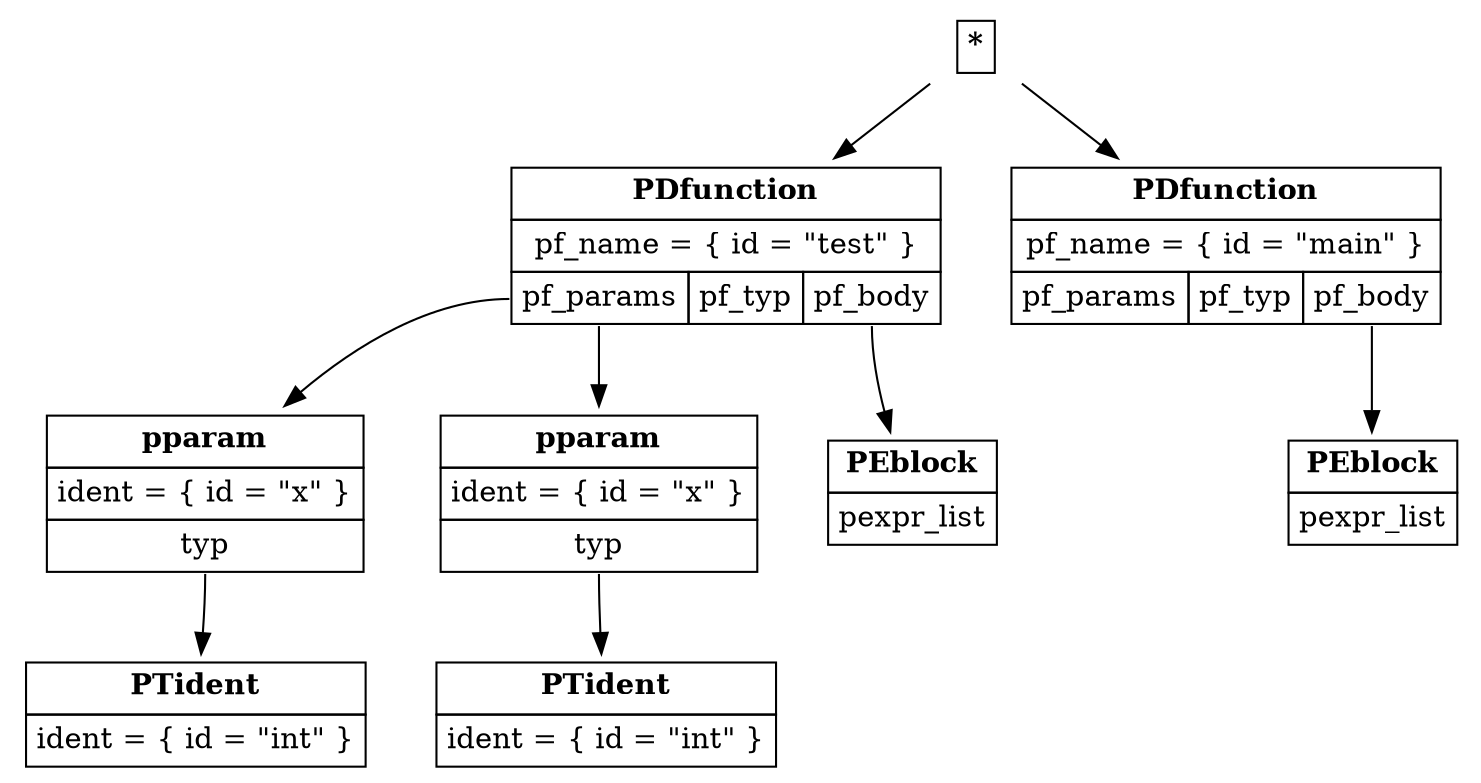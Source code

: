 digraph ast {
node [shape=plaintext];
root [label=<<table border='0' cellborder='1' cellspacing='0' cellpadding='4'><tr ><td colspan = '1'><b >*</b></td></tr></table>>]
PDfunction_1 [label=<<table border='0' cellborder='1' cellspacing='0' cellpadding='4'><tr ><td colspan = '3'><b >PDfunction</b></td></tr><tr ><td colspan = '3'>pf_name = { id = "test" }</td></tr><tr ><td port='pf_params'>pf_params</td><td port='pf_typ'>pf_typ</td><td port='pf_body'>pf_body</td></tr></table>>]
root -> PDfunction_1
pparam_2 [label=<<table border='0' cellborder='1' cellspacing='0' cellpadding='4'><tr ><td colspan = '1'><b >pparam</b></td></tr><tr ><td colspan = '1'>ident = { id = "x" }</td></tr><tr ><td port='typ'>typ</td></tr></table>>]
PDfunction_1:pf_params -> pparam_2
PTident_3 [label=<<table border='0' cellborder='1' cellspacing='0' cellpadding='4'><tr ><td colspan = '1'><b >PTident</b></td></tr><tr ><td colspan = '1'>ident = { id = "int" }</td></tr></table>>]
pparam_2:typ -> PTident_3
pparam_4 [label=<<table border='0' cellborder='1' cellspacing='0' cellpadding='4'><tr ><td colspan = '1'><b >pparam</b></td></tr><tr ><td colspan = '1'>ident = { id = "x" }</td></tr><tr ><td port='typ'>typ</td></tr></table>>]
PDfunction_1:pf_params -> pparam_4
PTident_5 [label=<<table border='0' cellborder='1' cellspacing='0' cellpadding='4'><tr ><td colspan = '1'><b >PTident</b></td></tr><tr ><td colspan = '1'>ident = { id = "int" }</td></tr></table>>]
pparam_4:typ -> PTident_5
PEblock_6 [label=<<table border='0' cellborder='1' cellspacing='0' cellpadding='4'><tr ><td colspan = '1'><b >PEblock</b></td></tr><tr ><td port='pexpr_list'>pexpr_list</td></tr></table>>]
PDfunction_1:pf_body -> PEblock_6
PDfunction_7 [label=<<table border='0' cellborder='1' cellspacing='0' cellpadding='4'><tr ><td colspan = '3'><b >PDfunction</b></td></tr><tr ><td colspan = '3'>pf_name = { id = "main" }</td></tr><tr ><td port='pf_params'>pf_params</td><td port='pf_typ'>pf_typ</td><td port='pf_body'>pf_body</td></tr></table>>]
root -> PDfunction_7
PEblock_8 [label=<<table border='0' cellborder='1' cellspacing='0' cellpadding='4'><tr ><td colspan = '1'><b >PEblock</b></td></tr><tr ><td port='pexpr_list'>pexpr_list</td></tr></table>>]
PDfunction_7:pf_body -> PEblock_8
}